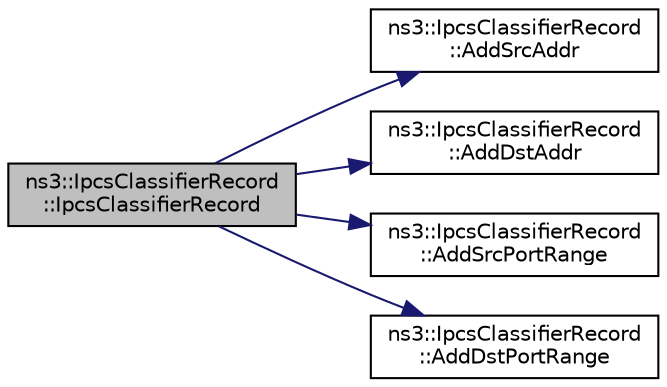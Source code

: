 digraph "ns3::IpcsClassifierRecord::IpcsClassifierRecord"
{
  edge [fontname="Helvetica",fontsize="10",labelfontname="Helvetica",labelfontsize="10"];
  node [fontname="Helvetica",fontsize="10",shape=record];
  rankdir="LR";
  Node1 [label="ns3::IpcsClassifierRecord\l::IpcsClassifierRecord",height=0.2,width=0.4,color="black", fillcolor="grey75", style="filled", fontcolor="black"];
  Node1 -> Node2 [color="midnightblue",fontsize="10",style="solid"];
  Node2 [label="ns3::IpcsClassifierRecord\l::AddSrcAddr",height=0.2,width=0.4,color="black", fillcolor="white", style="filled",URL="$d4/d4e/classns3_1_1IpcsClassifierRecord.html#aea39f328af19bd0a7462053e124d965d",tooltip="add a new source ip address to the classifier "];
  Node1 -> Node3 [color="midnightblue",fontsize="10",style="solid"];
  Node3 [label="ns3::IpcsClassifierRecord\l::AddDstAddr",height=0.2,width=0.4,color="black", fillcolor="white", style="filled",URL="$d4/d4e/classns3_1_1IpcsClassifierRecord.html#a69ec3e61c727e9995fe7b148f84b8dff",tooltip="add a new destination ip address to the classifier "];
  Node1 -> Node4 [color="midnightblue",fontsize="10",style="solid"];
  Node4 [label="ns3::IpcsClassifierRecord\l::AddSrcPortRange",height=0.2,width=0.4,color="black", fillcolor="white", style="filled",URL="$d4/d4e/classns3_1_1IpcsClassifierRecord.html#a9678d242143b031e0f4c22bcdec17b56",tooltip="add a range of source port to the classifier "];
  Node1 -> Node5 [color="midnightblue",fontsize="10",style="solid"];
  Node5 [label="ns3::IpcsClassifierRecord\l::AddDstPortRange",height=0.2,width=0.4,color="black", fillcolor="white", style="filled",URL="$d4/d4e/classns3_1_1IpcsClassifierRecord.html#adc2ea9aef9e0a3d57e4522698721ad7e",tooltip="add a range of destination port to the classifier "];
}
